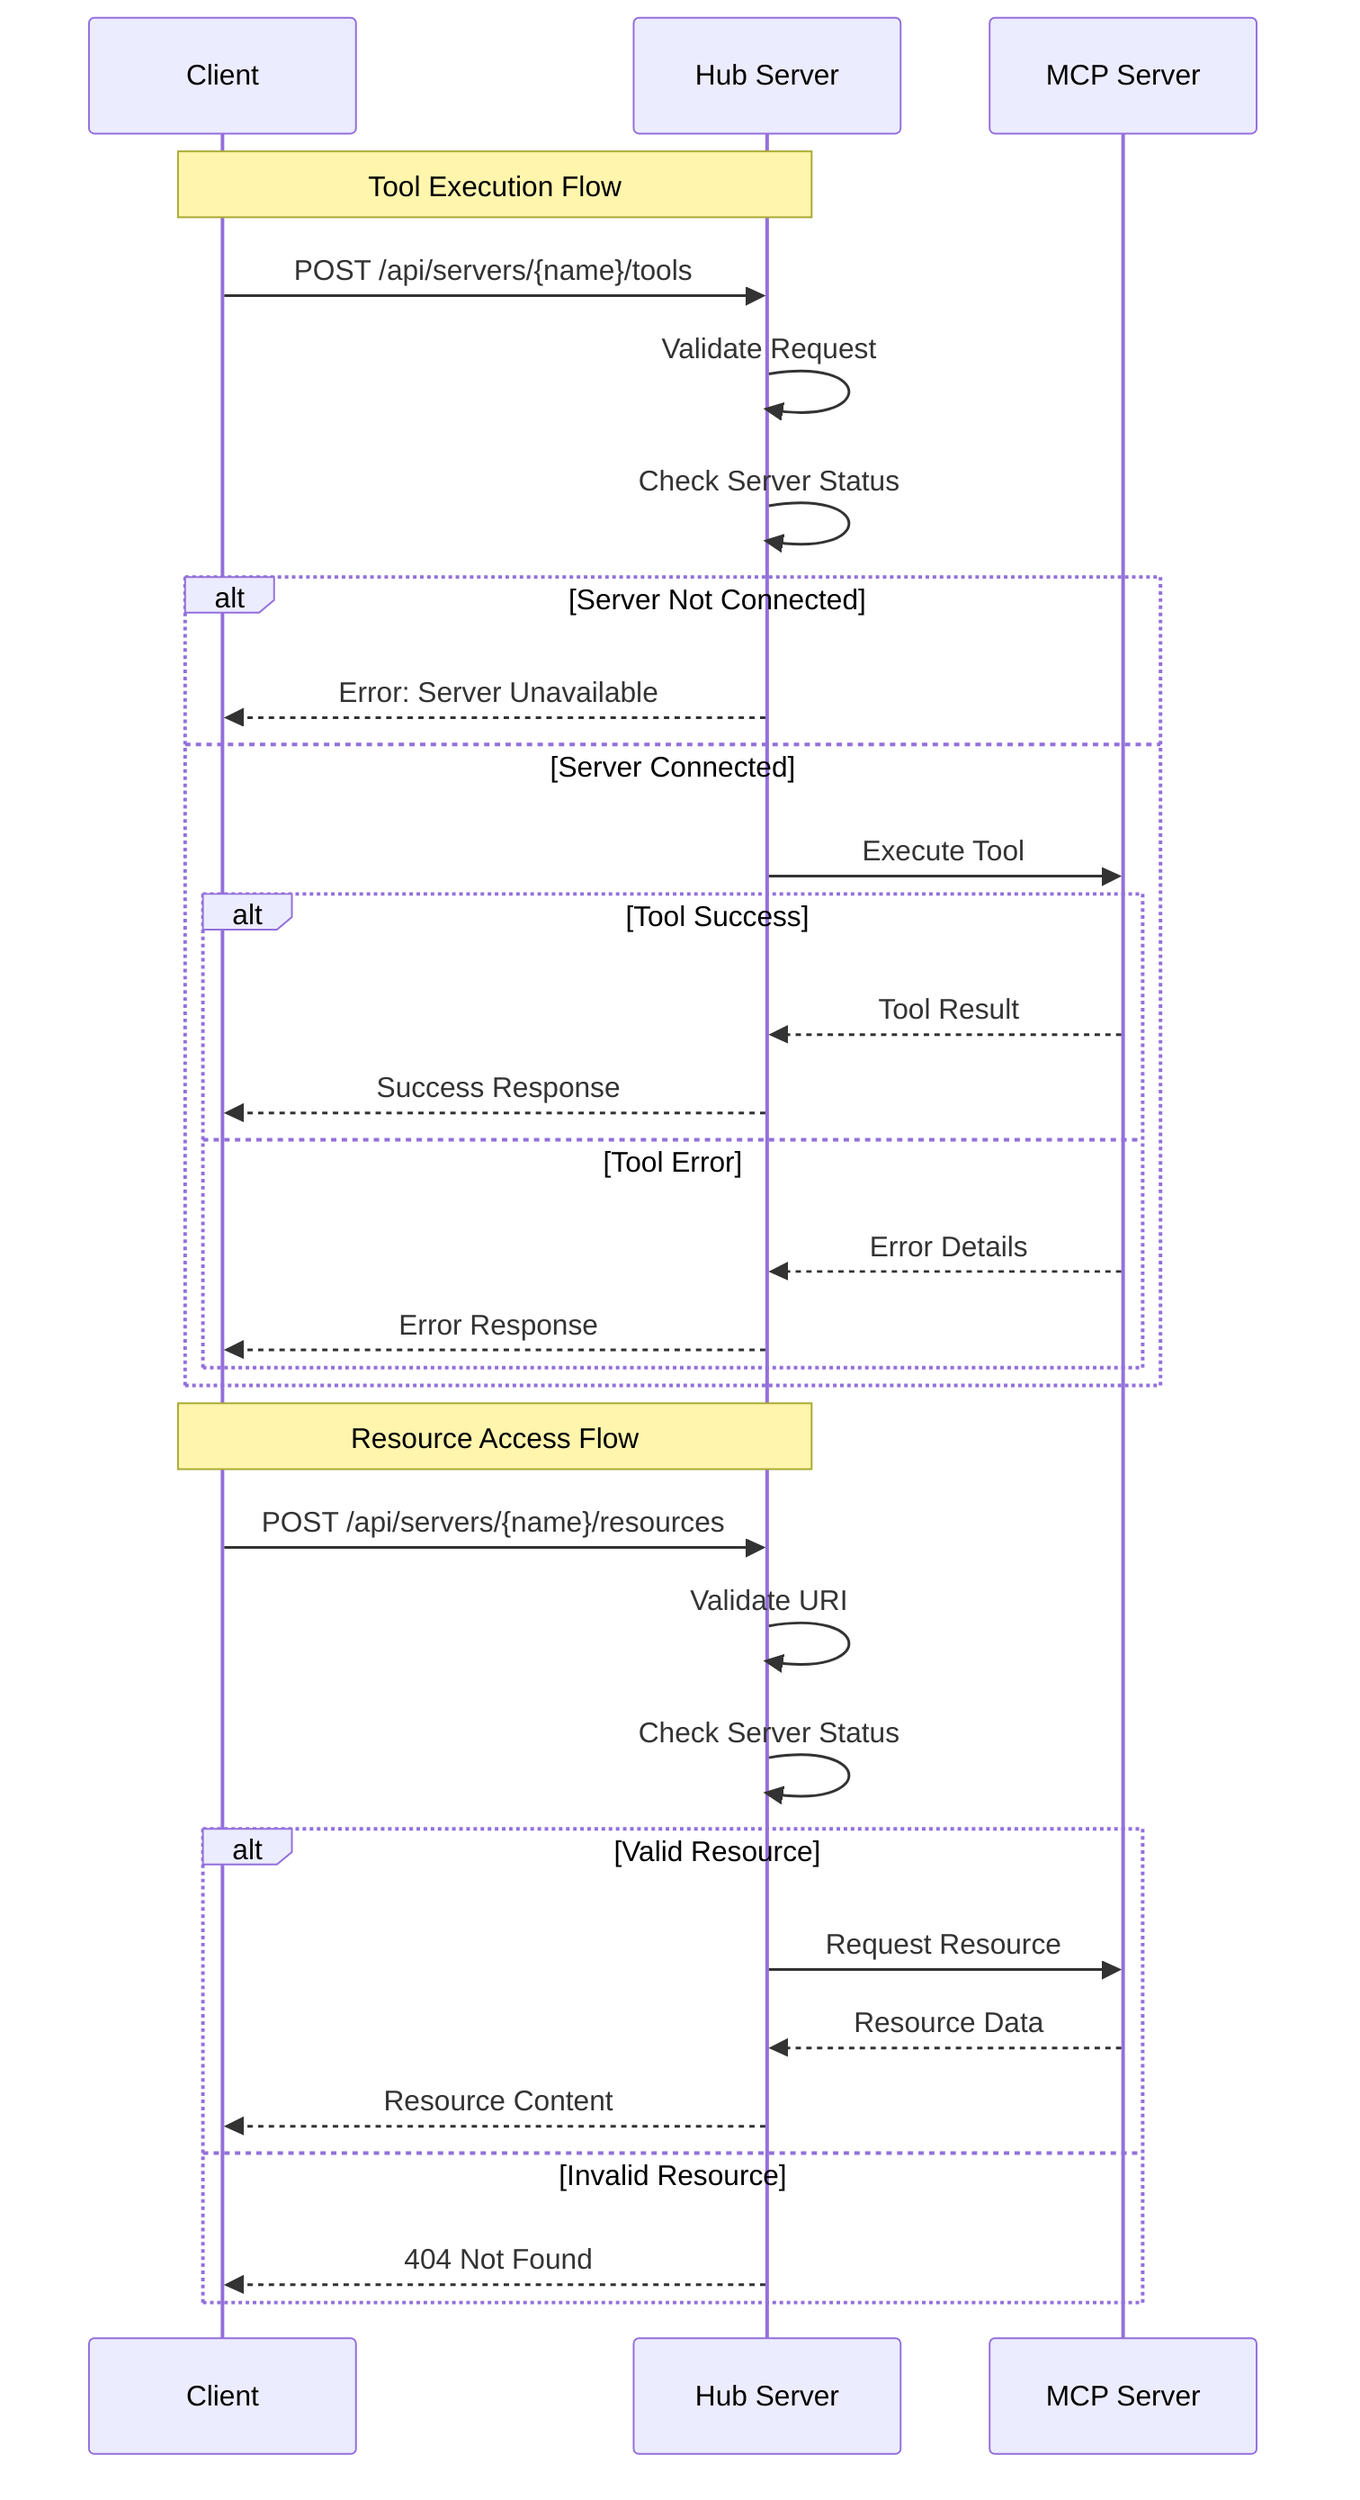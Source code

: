 sequenceDiagram
    participant C as Client
    participant H as Hub Server
    participant M as MCP Server
    
    Note over C,H: Tool Execution Flow
    C->>H: POST /api/servers/{name}/tools
    H->>H: Validate Request
    H->>H: Check Server Status
    
    alt Server Not Connected
        H-->>C: Error: Server Unavailable
    else Server Connected
        H->>M: Execute Tool
        
        alt Tool Success
            M-->>H: Tool Result
            H-->>C: Success Response
        else Tool Error
            M-->>H: Error Details
            H-->>C: Error Response
        end
    end
    
    Note over C,H: Resource Access Flow
    C->>H: POST /api/servers/{name}/resources
    H->>H: Validate URI
    H->>H: Check Server Status
    
    alt Valid Resource
        H->>M: Request Resource
        M-->>H: Resource Data
        H-->>C: Resource Content
    else Invalid Resource
        H-->>C: 404 Not Found
    end